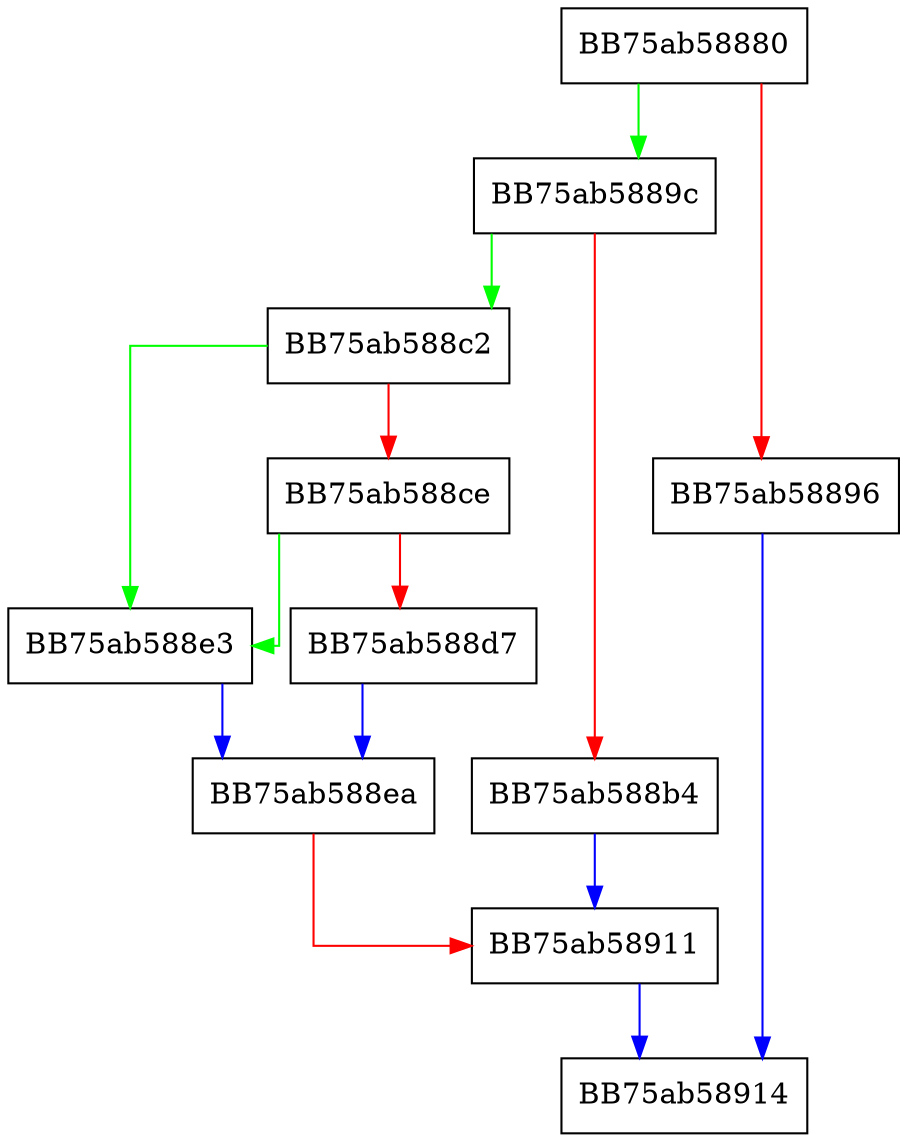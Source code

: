 digraph sqlite3_soft_heap_limit64 {
  node [shape="box"];
  graph [splines=ortho];
  BB75ab58880 -> BB75ab5889c [color="green"];
  BB75ab58880 -> BB75ab58896 [color="red"];
  BB75ab58896 -> BB75ab58914 [color="blue"];
  BB75ab5889c -> BB75ab588c2 [color="green"];
  BB75ab5889c -> BB75ab588b4 [color="red"];
  BB75ab588b4 -> BB75ab58911 [color="blue"];
  BB75ab588c2 -> BB75ab588e3 [color="green"];
  BB75ab588c2 -> BB75ab588ce [color="red"];
  BB75ab588ce -> BB75ab588e3 [color="green"];
  BB75ab588ce -> BB75ab588d7 [color="red"];
  BB75ab588d7 -> BB75ab588ea [color="blue"];
  BB75ab588e3 -> BB75ab588ea [color="blue"];
  BB75ab588ea -> BB75ab58911 [color="red"];
  BB75ab58911 -> BB75ab58914 [color="blue"];
}